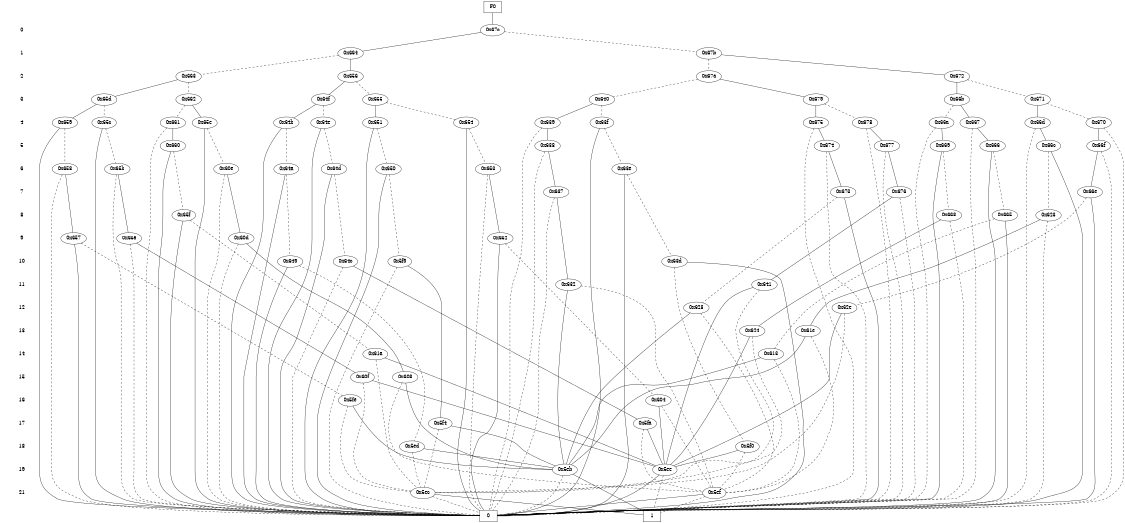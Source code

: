 digraph "DD" {
size = "7.5,10"
center = true;
edge [dir = none];
{ node [shape = plaintext];
  edge [style = invis];
  "CONST NODES" [style = invis];
" 0 " -> " 1 " -> " 2 " -> " 3 " -> " 4 " -> " 5 " -> " 6 " -> " 7 " -> " 8 " -> " 9 " -> " 10 " -> " 11 " -> " 12 " -> " 13 " -> " 14 " -> " 15 " -> " 16 " -> " 17 " -> " 18 " -> " 19 " -> " 21 " -> "CONST NODES"; 
}
{ rank = same; node [shape = box]; edge [style = invis];
"F0"; }
{ rank = same; " 0 ";
"0x67c";
}
{ rank = same; " 1 ";
"0x67b";
"0x664";
}
{ rank = same; " 2 ";
"0x663";
"0x672";
"0x656";
"0x67a";
}
{ rank = same; " 3 ";
"0x66b";
"0x64f";
"0x662";
"0x671";
"0x655";
"0x679";
"0x65d";
"0x640";
}
{ rank = same; " 4 ";
"0x659";
"0x639";
"0x65c";
"0x661";
"0x667";
"0x66d";
"0x63f";
"0x675";
"0x64b";
"0x64e";
"0x65e";
"0x66a";
"0x670";
"0x678";
"0x651";
"0x654";
}
{ rank = same; " 5 ";
"0x66f";
"0x677";
"0x660";
"0x66c";
"0x666";
"0x669";
"0x638";
"0x674";
}
{ rank = same; " 6 ";
"0x650";
"0x653";
"0x65b";
"0x63e";
"0x60e";
"0x64a";
"0x658";
"0x64d";
}
{ rank = same; " 7 ";
"0x637";
"0x673";
"0x676";
"0x66e";
}
{ rank = same; " 8 ";
"0x623";
"0x668";
"0x65f";
"0x665";
}
{ rank = same; " 9 ";
"0x60d";
"0x657";
"0x652";
"0x65a";
}
{ rank = same; " 10 ";
"0x649";
"0x63d";
"0x5f9";
"0x64c";
}
{ rank = same; " 11 ";
"0x632";
"0x641";
}
{ rank = same; " 12 ";
"0x628";
"0x62e";
}
{ rank = same; " 13 ";
"0x61e";
"0x624";
}
{ rank = same; " 14 ";
"0x613";
"0x61a";
}
{ rank = same; " 15 ";
"0x608";
"0x60f";
}
{ rank = same; " 16 ";
"0x5fe";
"0x604";
}
{ rank = same; " 17 ";
"0x5f4";
"0x5fa";
}
{ rank = same; " 18 ";
"0x5ed";
"0x5f0";
}
{ rank = same; " 19 ";
"0x5ee";
"0x5eb";
}
{ rank = same; " 21 ";
"0x5ef";
"0x5ec";
}
{ rank = same; "CONST NODES";
{ node [shape = box]; "0x480";
"0x47f";
}
}
"F0" -> "0x67c" [style = solid];
"0x67c" -> "0x664";
"0x67c" -> "0x67b" [style = dashed];
"0x67b" -> "0x672";
"0x67b" -> "0x67a" [style = dashed];
"0x664" -> "0x656";
"0x664" -> "0x663" [style = dashed];
"0x663" -> "0x65d";
"0x663" -> "0x662" [style = dashed];
"0x672" -> "0x66b";
"0x672" -> "0x671" [style = dashed];
"0x656" -> "0x64f";
"0x656" -> "0x655" [style = dashed];
"0x67a" -> "0x679";
"0x67a" -> "0x640" [style = dashed];
"0x66b" -> "0x667";
"0x66b" -> "0x66a" [style = dashed];
"0x64f" -> "0x64b";
"0x64f" -> "0x64e" [style = dashed];
"0x662" -> "0x65e";
"0x662" -> "0x661" [style = dashed];
"0x671" -> "0x66d";
"0x671" -> "0x670" [style = dashed];
"0x655" -> "0x651";
"0x655" -> "0x654" [style = dashed];
"0x679" -> "0x675";
"0x679" -> "0x678" [style = dashed];
"0x65d" -> "0x659";
"0x65d" -> "0x65c" [style = dashed];
"0x640" -> "0x639";
"0x640" -> "0x63f" [style = dashed];
"0x659" -> "0x480";
"0x659" -> "0x658" [style = dashed];
"0x639" -> "0x638";
"0x639" -> "0x480" [style = dashed];
"0x65c" -> "0x480";
"0x65c" -> "0x65b" [style = dashed];
"0x661" -> "0x660";
"0x661" -> "0x480" [style = dashed];
"0x667" -> "0x666";
"0x667" -> "0x480" [style = dashed];
"0x66d" -> "0x66c";
"0x66d" -> "0x480" [style = dashed];
"0x63f" -> "0x480";
"0x63f" -> "0x63e" [style = dashed];
"0x675" -> "0x674";
"0x675" -> "0x480" [style = dashed];
"0x64b" -> "0x480";
"0x64b" -> "0x64a" [style = dashed];
"0x64e" -> "0x480";
"0x64e" -> "0x64d" [style = dashed];
"0x65e" -> "0x480";
"0x65e" -> "0x60e" [style = dashed];
"0x66a" -> "0x669";
"0x66a" -> "0x480" [style = dashed];
"0x670" -> "0x66f";
"0x670" -> "0x480" [style = dashed];
"0x678" -> "0x677";
"0x678" -> "0x480" [style = dashed];
"0x651" -> "0x480";
"0x651" -> "0x650" [style = dashed];
"0x654" -> "0x480";
"0x654" -> "0x653" [style = dashed];
"0x66f" -> "0x66e";
"0x66f" -> "0x480" [style = dashed];
"0x677" -> "0x676";
"0x677" -> "0x480" [style = dashed];
"0x660" -> "0x480";
"0x660" -> "0x65f" [style = dashed];
"0x66c" -> "0x480";
"0x66c" -> "0x623" [style = dashed];
"0x666" -> "0x480";
"0x666" -> "0x665" [style = dashed];
"0x669" -> "0x480";
"0x669" -> "0x668" [style = dashed];
"0x638" -> "0x637";
"0x638" -> "0x480" [style = dashed];
"0x674" -> "0x673";
"0x674" -> "0x480" [style = dashed];
"0x650" -> "0x480";
"0x650" -> "0x5f9" [style = dashed];
"0x653" -> "0x652";
"0x653" -> "0x480" [style = dashed];
"0x65b" -> "0x65a";
"0x65b" -> "0x480" [style = dashed];
"0x63e" -> "0x480";
"0x63e" -> "0x63d" [style = dashed];
"0x60e" -> "0x60d";
"0x60e" -> "0x480" [style = dashed];
"0x64a" -> "0x480";
"0x64a" -> "0x649" [style = dashed];
"0x658" -> "0x657";
"0x658" -> "0x480" [style = dashed];
"0x64d" -> "0x480";
"0x64d" -> "0x64c" [style = dashed];
"0x637" -> "0x632";
"0x637" -> "0x480" [style = dashed];
"0x673" -> "0x480";
"0x673" -> "0x628" [style = dashed];
"0x676" -> "0x641";
"0x676" -> "0x480" [style = dashed];
"0x66e" -> "0x480";
"0x66e" -> "0x62e" [style = dashed];
"0x623" -> "0x61e";
"0x623" -> "0x480" [style = dashed];
"0x668" -> "0x624";
"0x668" -> "0x480" [style = dashed];
"0x65f" -> "0x480";
"0x65f" -> "0x61a" [style = dashed];
"0x665" -> "0x480";
"0x665" -> "0x613" [style = dashed];
"0x60d" -> "0x608";
"0x60d" -> "0x480" [style = dashed];
"0x657" -> "0x480";
"0x657" -> "0x5fe" [style = dashed];
"0x652" -> "0x480";
"0x652" -> "0x604" [style = dashed];
"0x65a" -> "0x60f";
"0x65a" -> "0x480" [style = dashed];
"0x649" -> "0x480";
"0x649" -> "0x5ed" [style = dashed];
"0x63d" -> "0x480";
"0x63d" -> "0x5f0" [style = dashed];
"0x5f9" -> "0x5f4";
"0x5f9" -> "0x480" [style = dashed];
"0x64c" -> "0x5fa";
"0x64c" -> "0x480" [style = dashed];
"0x632" -> "0x5eb";
"0x632" -> "0x5ef" [style = dashed];
"0x641" -> "0x5ee";
"0x641" -> "0x5ec" [style = dashed];
"0x628" -> "0x5eb";
"0x628" -> "0x5ef" [style = dashed];
"0x62e" -> "0x5ee";
"0x62e" -> "0x5ec" [style = dashed];
"0x61e" -> "0x5eb";
"0x61e" -> "0x5ef" [style = dashed];
"0x624" -> "0x5ee";
"0x624" -> "0x5ec" [style = dashed];
"0x613" -> "0x5eb";
"0x613" -> "0x5ef" [style = dashed];
"0x61a" -> "0x5ee";
"0x61a" -> "0x5ec" [style = dashed];
"0x608" -> "0x5eb";
"0x608" -> "0x5ef" [style = dashed];
"0x60f" -> "0x5ee";
"0x60f" -> "0x5ec" [style = dashed];
"0x5fe" -> "0x5eb";
"0x5fe" -> "0x5ec" [style = dashed];
"0x604" -> "0x5ee";
"0x604" -> "0x5ef" [style = dashed];
"0x5f4" -> "0x5eb";
"0x5f4" -> "0x5ec" [style = dashed];
"0x5fa" -> "0x5ee";
"0x5fa" -> "0x5ef" [style = dashed];
"0x5ed" -> "0x5eb";
"0x5ed" -> "0x5ec" [style = dashed];
"0x5f0" -> "0x5ee";
"0x5f0" -> "0x5ef" [style = dashed];
"0x5ee" -> "0x480";
"0x5ee" -> "0x47f" [style = dashed];
"0x5eb" -> "0x47f";
"0x5eb" -> "0x480" [style = dashed];
"0x5ef" -> "0x480";
"0x5ef" -> "0x47f" [style = dashed];
"0x5ec" -> "0x47f";
"0x5ec" -> "0x480" [style = dashed];
"0x480" [label = "0"];
"0x47f" [label = "1"];
}
